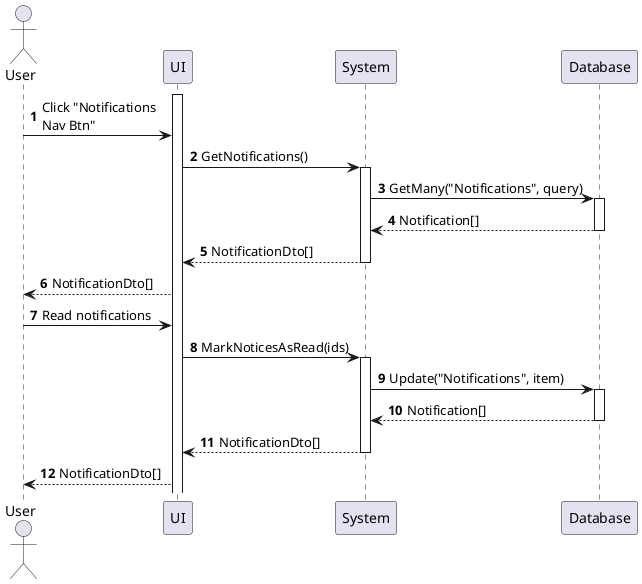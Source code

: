 @startuml my-notification-view
autonumber

actor "User" as a
participant UI as f
participant System as b
participant Database as d

activate f
a -> f : Click "Notifications\nNav Btn"
f -> b : GetNotifications()
activate b
b -> d : GetMany("Notifications", query)
activate d
return Notification[]
return NotificationDto[]
f --> a : NotificationDto[]

a -> f : Read notifications
f -> b : MarkNoticesAsRead(ids)
activate b
b -> d : Update("Notifications", item)
activate d
return Notification[]
return NotificationDto[]
f --> a : NotificationDto[]
@enduml